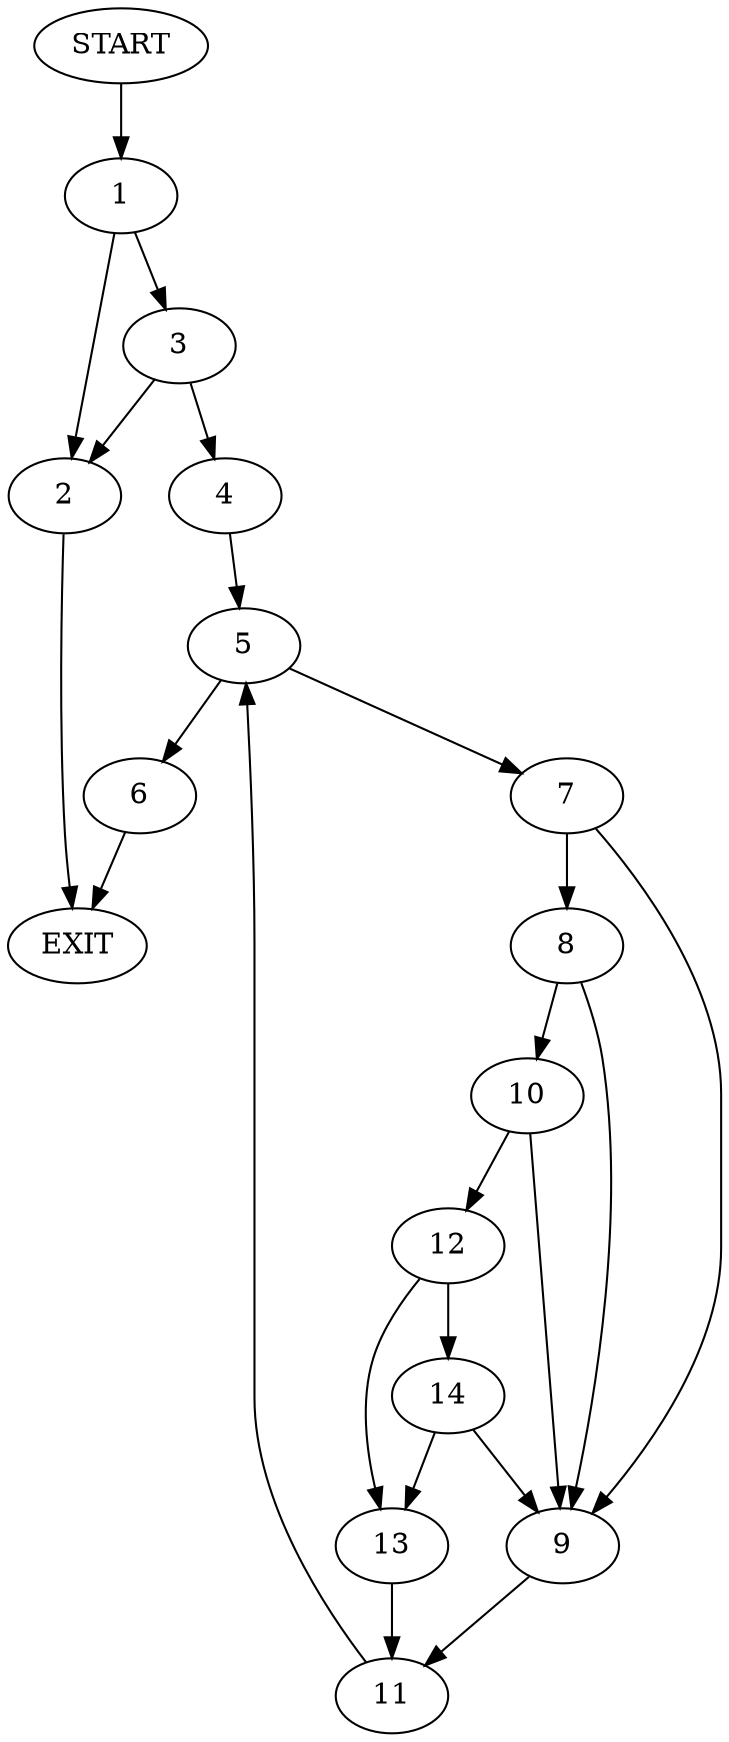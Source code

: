 digraph {
0 [label="START"]
15 [label="EXIT"]
0 -> 1
1 -> 2
1 -> 3
2 -> 15
3 -> 2
3 -> 4
4 -> 5
5 -> 6
5 -> 7
6 -> 15
7 -> 8
7 -> 9
8 -> 10
8 -> 9
9 -> 11
10 -> 12
10 -> 9
12 -> 13
12 -> 14
13 -> 11
14 -> 13
14 -> 9
11 -> 5
}
